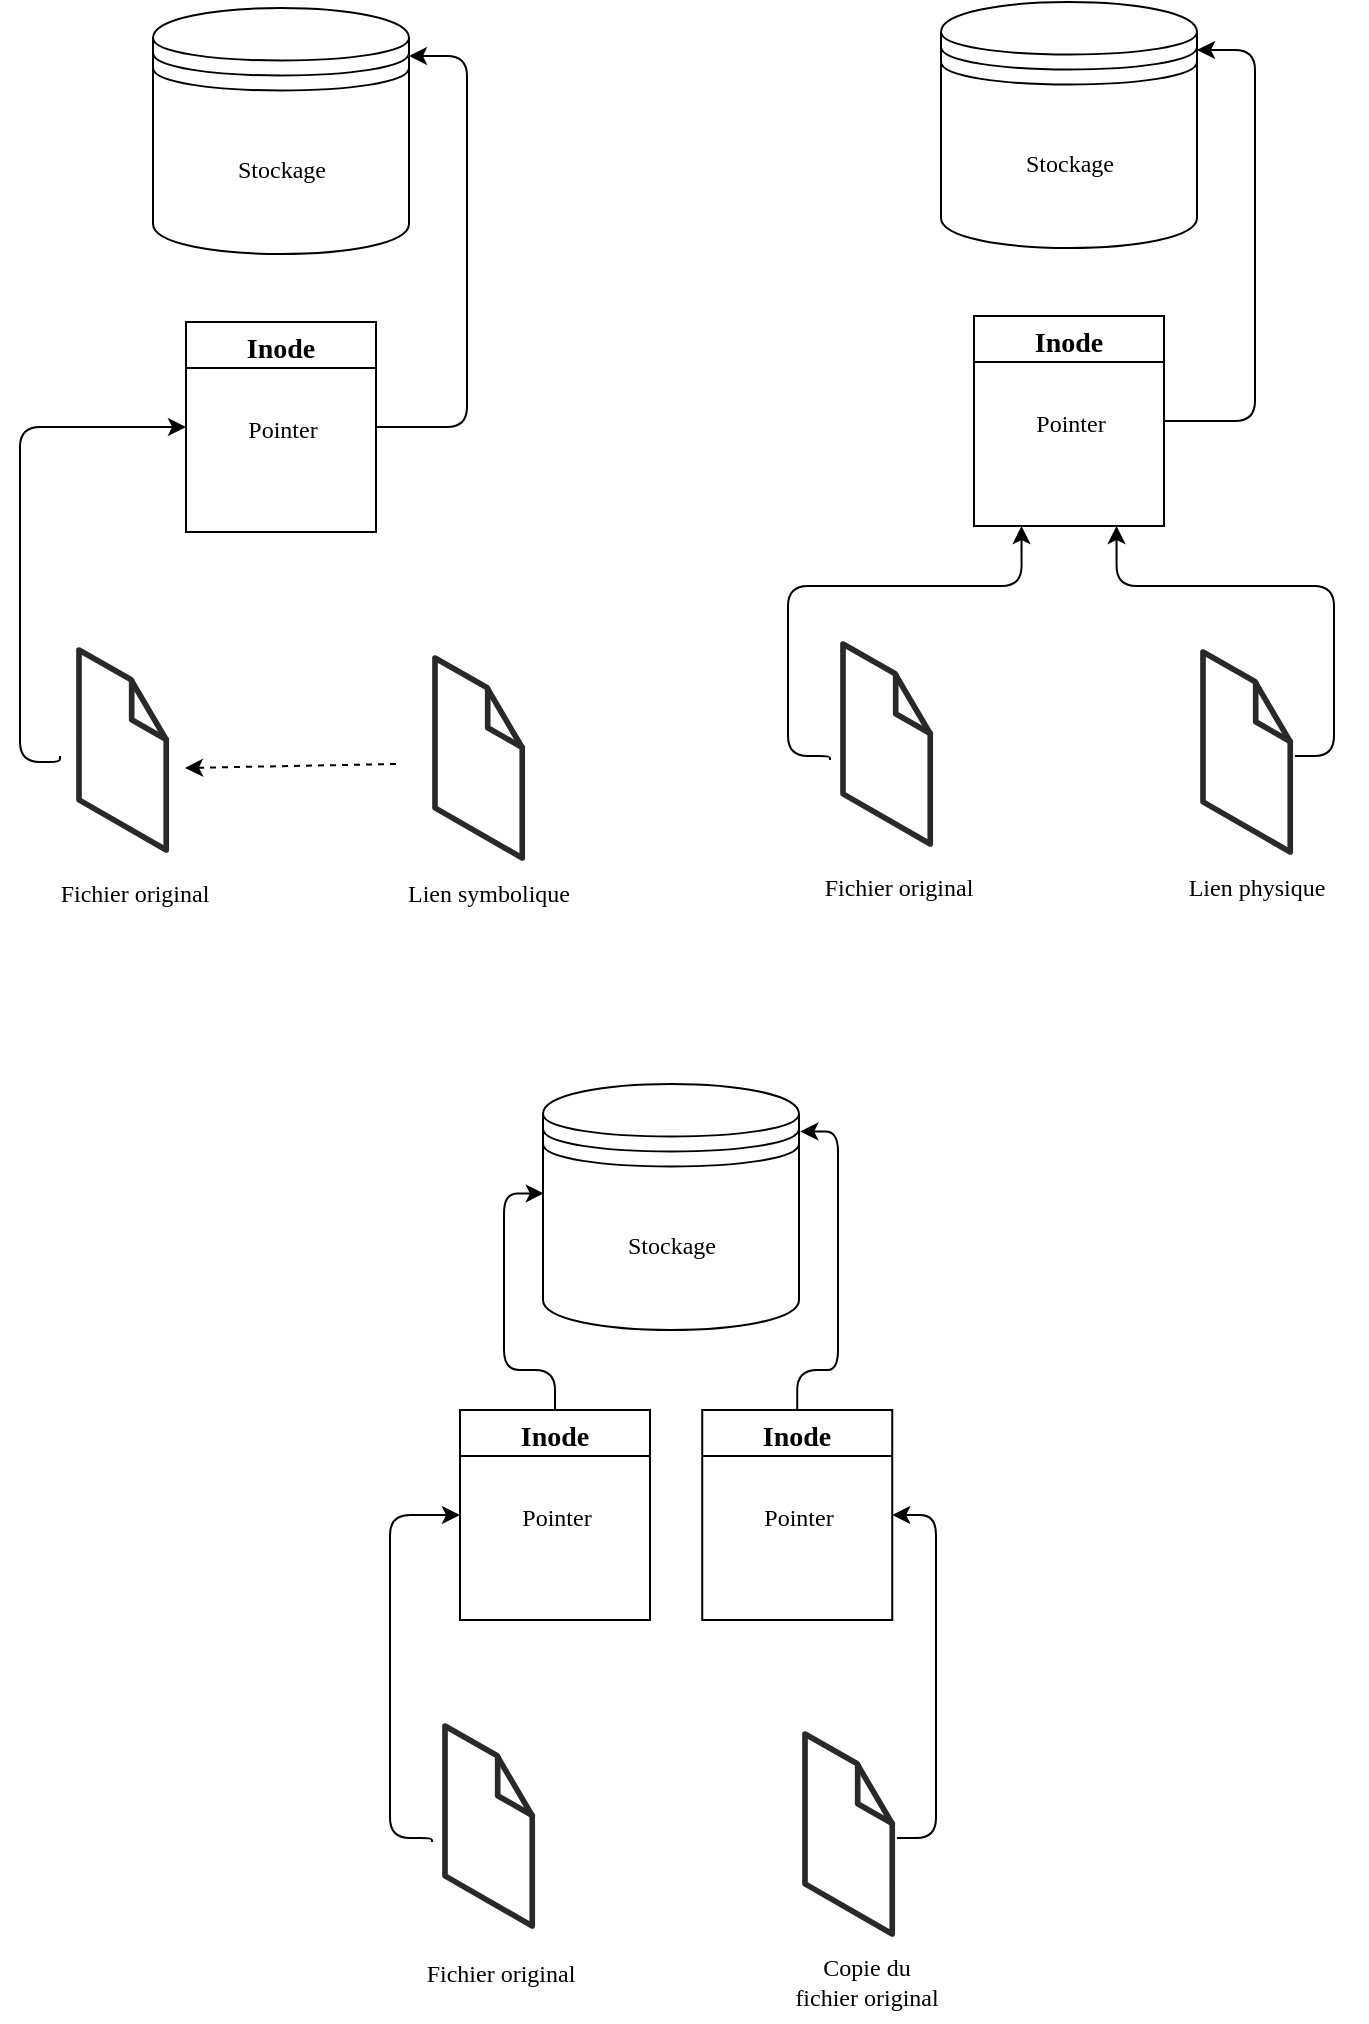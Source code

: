 <mxfile>
    <diagram id="E12KZsY5CCjiIL5FMOFu" name="Page-1">
        <mxGraphModel dx="1372" dy="802" grid="0" gridSize="10" guides="1" tooltips="1" connect="1" arrows="1" fold="1" page="1" pageScale="1" pageWidth="827" pageHeight="1169" math="0" shadow="0">
            <root>
                <mxCell id="0"/>
                <mxCell id="1" parent="0"/>
                <mxCell id="3" value="&lt;font face=&quot;Lucida Console&quot; data-font-src=&quot;https://fonts.google.com/share?selection.family=Ubuntu:ital,wght@0,300;0,400;0,500;0,700;1,300;1,400;1,500;1,700&quot;&gt;Stockage&lt;/font&gt;" style="shape=datastore;whiteSpace=wrap;html=1;" parent="1" vertex="1">
                    <mxGeometry x="148.5" y="58" width="128" height="123" as="geometry"/>
                </mxCell>
                <mxCell id="4" value="" style="verticalLabelPosition=bottom;html=1;verticalAlign=top;strokeWidth=1;align=center;outlineConnect=0;dashed=0;outlineConnect=0;shape=mxgraph.aws3d.file;aspect=fixed;strokeColor=#292929;" parent="1" vertex="1">
                    <mxGeometry x="111.5" y="379" width="43.62" height="100" as="geometry"/>
                </mxCell>
                <mxCell id="6" value="&lt;font style=&quot;font-size: 12px;&quot;&gt;Fichier original&lt;br style=&quot;font-size: 12px;&quot;&gt;&lt;/font&gt;" style="text;html=1;align=center;verticalAlign=middle;resizable=0;points=[];autosize=1;strokeColor=none;fillColor=none;fontSize=12;fontFamily=Lucida Console;fontStyle=0" parent="1" vertex="1">
                    <mxGeometry x="72" y="488" width="134" height="26" as="geometry"/>
                </mxCell>
                <mxCell id="13" style="edgeStyle=orthogonalEdgeStyle;html=1;exitX=0;exitY=0.5;exitDx=0;exitDy=0;fontSize=16;endArrow=none;endFill=0;startArrow=classic;startFill=1;" parent="1" source="8" edge="1">
                    <mxGeometry relative="1" as="geometry">
                        <mxPoint x="102" y="432" as="targetPoint"/>
                        <Array as="points">
                            <mxPoint x="82" y="268"/>
                            <mxPoint x="82" y="435"/>
                            <mxPoint x="102" y="435"/>
                        </Array>
                    </mxGeometry>
                </mxCell>
                <mxCell id="16" style="edgeStyle=orthogonalEdgeStyle;html=1;exitX=1;exitY=0.5;exitDx=0;exitDy=0;entryX=1;entryY=0.195;entryDx=0;entryDy=0;entryPerimeter=0;fontFamily=Garamond;fontSize=16;startArrow=none;startFill=0;endArrow=classic;endFill=1;" parent="1" source="8" target="3" edge="1">
                    <mxGeometry relative="1" as="geometry">
                        <Array as="points">
                            <mxPoint x="305.5" y="268"/>
                            <mxPoint x="305.5" y="82"/>
                        </Array>
                    </mxGeometry>
                </mxCell>
                <mxCell id="8" value="&lt;font style=&quot;font-size: 14px;&quot;&gt;Inode&lt;/font&gt;" style="swimlane;whiteSpace=wrap;html=1;fontSize=16;fontFamily=Lucida Console;" parent="1" vertex="1">
                    <mxGeometry x="165" y="215" width="95" height="105" as="geometry"/>
                </mxCell>
                <mxCell id="15" value="Pointer" style="text;html=1;align=center;verticalAlign=middle;resizable=0;points=[];autosize=1;strokeColor=none;fillColor=none;fontSize=12;fontFamily=Lucida Console;fontStyle=0" parent="8" vertex="1">
                    <mxGeometry x="13.5" y="41" width="69" height="26" as="geometry"/>
                </mxCell>
                <mxCell id="9" value="" style="verticalLabelPosition=bottom;html=1;verticalAlign=top;strokeWidth=1;align=center;outlineConnect=0;dashed=0;outlineConnect=0;shape=mxgraph.aws3d.file;aspect=fixed;strokeColor=#292929;" parent="1" vertex="1">
                    <mxGeometry x="289.5" y="383" width="43.62" height="100" as="geometry"/>
                </mxCell>
                <mxCell id="10" value="&lt;font style=&quot;font-size: 12px;&quot;&gt;Lien symbolique&lt;br style=&quot;font-size: 12px;&quot;&gt;&lt;/font&gt;" style="text;html=1;align=center;verticalAlign=middle;resizable=0;points=[];autosize=1;strokeColor=none;fillColor=none;fontSize=12;fontFamily=Lucida Console;fontStyle=0" parent="1" vertex="1">
                    <mxGeometry x="252.5" y="488" width="126" height="26" as="geometry"/>
                </mxCell>
                <mxCell id="11" value="" style="endArrow=classic;html=1;fontSize=16;dashed=1;" parent="1" edge="1">
                    <mxGeometry width="50" height="50" relative="1" as="geometry">
                        <mxPoint x="270" y="436" as="sourcePoint"/>
                        <mxPoint x="164.5" y="438" as="targetPoint"/>
                    </mxGeometry>
                </mxCell>
                <mxCell id="17" value="&lt;font face=&quot;Lucida Console&quot; data-font-src=&quot;https://fonts.google.com/share?selection.family=Ubuntu:ital,wght@0,300;0,400;0,500;0,700;1,300;1,400;1,500;1,700&quot;&gt;Stockage&lt;/font&gt;" style="shape=datastore;whiteSpace=wrap;html=1;" parent="1" vertex="1">
                    <mxGeometry x="542.5" y="55" width="128" height="123" as="geometry"/>
                </mxCell>
                <mxCell id="18" value="" style="verticalLabelPosition=bottom;html=1;verticalAlign=top;strokeWidth=1;align=center;outlineConnect=0;dashed=0;outlineConnect=0;shape=mxgraph.aws3d.file;aspect=fixed;strokeColor=#292929;" parent="1" vertex="1">
                    <mxGeometry x="493.5" y="376" width="43.62" height="100" as="geometry"/>
                </mxCell>
                <mxCell id="19" value="&lt;font style=&quot;font-size: 12px;&quot;&gt;Fichier original&lt;br style=&quot;font-size: 12px;&quot;&gt;&lt;/font&gt;" style="text;html=1;align=center;verticalAlign=middle;resizable=0;points=[];autosize=1;strokeColor=none;fillColor=none;fontSize=12;fontFamily=Lucida Console;fontStyle=0" parent="1" vertex="1">
                    <mxGeometry x="454" y="485" width="134" height="26" as="geometry"/>
                </mxCell>
                <mxCell id="20" style="edgeStyle=orthogonalEdgeStyle;html=1;fontSize=16;endArrow=none;endFill=0;startArrow=classic;startFill=1;exitX=0.25;exitY=1;exitDx=0;exitDy=0;" parent="1" source="22" edge="1">
                    <mxGeometry relative="1" as="geometry">
                        <mxPoint x="487" y="434" as="targetPoint"/>
                        <Array as="points">
                            <mxPoint x="583" y="347"/>
                            <mxPoint x="466" y="347"/>
                            <mxPoint x="466" y="432"/>
                            <mxPoint x="487" y="432"/>
                        </Array>
                        <mxPoint x="589" y="317" as="sourcePoint"/>
                    </mxGeometry>
                </mxCell>
                <mxCell id="21" style="edgeStyle=orthogonalEdgeStyle;html=1;exitX=1;exitY=0.5;exitDx=0;exitDy=0;entryX=1;entryY=0.195;entryDx=0;entryDy=0;entryPerimeter=0;fontFamily=Garamond;fontSize=16;startArrow=none;startFill=0;endArrow=classic;endFill=1;" parent="1" source="22" target="17" edge="1">
                    <mxGeometry relative="1" as="geometry">
                        <Array as="points">
                            <mxPoint x="699.5" y="265"/>
                            <mxPoint x="699.5" y="79"/>
                        </Array>
                    </mxGeometry>
                </mxCell>
                <mxCell id="22" value="&lt;font style=&quot;font-size: 14px;&quot;&gt;Inode&lt;/font&gt;" style="swimlane;whiteSpace=wrap;html=1;fontSize=16;fontFamily=Lucida Console;" parent="1" vertex="1">
                    <mxGeometry x="559" y="212" width="95" height="105" as="geometry"/>
                </mxCell>
                <mxCell id="23" value="Pointer" style="text;html=1;align=center;verticalAlign=middle;resizable=0;points=[];autosize=1;strokeColor=none;fillColor=none;fontSize=12;fontFamily=Lucida Console;fontStyle=0" parent="22" vertex="1">
                    <mxGeometry x="13.5" y="41" width="69" height="26" as="geometry"/>
                </mxCell>
                <mxCell id="24" value="" style="verticalLabelPosition=bottom;html=1;verticalAlign=top;strokeWidth=1;align=center;outlineConnect=0;dashed=0;outlineConnect=0;shape=mxgraph.aws3d.file;aspect=fixed;strokeColor=#292929;" parent="1" vertex="1">
                    <mxGeometry x="673.5" y="380" width="43.62" height="100" as="geometry"/>
                </mxCell>
                <mxCell id="25" value="&lt;font style=&quot;font-size: 12px;&quot;&gt;Lien physique&lt;br style=&quot;font-size: 12px;&quot;&gt;&lt;/font&gt;" style="text;html=1;align=center;verticalAlign=middle;resizable=0;points=[];autosize=1;strokeColor=none;fillColor=none;fontSize=12;fontFamily=Lucida Console;fontStyle=0" parent="1" vertex="1">
                    <mxGeometry x="643.5" y="485" width="112" height="26" as="geometry"/>
                </mxCell>
                <mxCell id="28" style="edgeStyle=orthogonalEdgeStyle;html=1;fontSize=16;endArrow=none;endFill=0;startArrow=classic;startFill=1;exitX=0.75;exitY=1;exitDx=0;exitDy=0;" parent="1" source="22" edge="1">
                    <mxGeometry relative="1" as="geometry">
                        <mxPoint x="719.5" y="432" as="targetPoint"/>
                        <Array as="points">
                            <mxPoint x="630" y="347"/>
                            <mxPoint x="739" y="347"/>
                            <mxPoint x="739" y="432"/>
                        </Array>
                        <mxPoint x="610" y="326" as="sourcePoint"/>
                    </mxGeometry>
                </mxCell>
                <mxCell id="29" value="&lt;font face=&quot;Lucida Console&quot; data-font-src=&quot;https://fonts.google.com/share?selection.family=Ubuntu:ital,wght@0,300;0,400;0,500;0,700;1,300;1,400;1,500;1,700&quot;&gt;Stockage&lt;/font&gt;" style="shape=datastore;whiteSpace=wrap;html=1;" parent="1" vertex="1">
                    <mxGeometry x="343.5" y="596" width="128" height="123" as="geometry"/>
                </mxCell>
                <mxCell id="30" value="" style="verticalLabelPosition=bottom;html=1;verticalAlign=top;strokeWidth=1;align=center;outlineConnect=0;dashed=0;outlineConnect=0;shape=mxgraph.aws3d.file;aspect=fixed;strokeColor=#292929;" parent="1" vertex="1">
                    <mxGeometry x="294.5" y="917" width="43.62" height="100" as="geometry"/>
                </mxCell>
                <mxCell id="31" value="&lt;font style=&quot;font-size: 12px;&quot;&gt;Fichier original&lt;br style=&quot;font-size: 12px;&quot;&gt;&lt;/font&gt;" style="text;html=1;align=center;verticalAlign=middle;resizable=0;points=[];autosize=1;strokeColor=none;fillColor=none;fontSize=12;fontFamily=Lucida Console;fontStyle=0" parent="1" vertex="1">
                    <mxGeometry x="255" y="1028" width="134" height="26" as="geometry"/>
                </mxCell>
                <mxCell id="32" style="edgeStyle=orthogonalEdgeStyle;html=1;fontSize=16;endArrow=none;endFill=0;startArrow=classic;startFill=1;exitX=0;exitY=0.5;exitDx=0;exitDy=0;" parent="1" source="34" edge="1">
                    <mxGeometry relative="1" as="geometry">
                        <mxPoint x="288" y="975" as="targetPoint"/>
                        <Array as="points">
                            <mxPoint x="267" y="812"/>
                            <mxPoint x="267" y="973"/>
                            <mxPoint x="288" y="973"/>
                        </Array>
                        <mxPoint x="390" y="858" as="sourcePoint"/>
                    </mxGeometry>
                </mxCell>
                <mxCell id="42" style="edgeStyle=orthogonalEdgeStyle;html=1;exitX=0.5;exitY=0;exitDx=0;exitDy=0;entryX=0.003;entryY=0.445;entryDx=0;entryDy=0;entryPerimeter=0;fontFamily=Lucida Console;fontSize=14;startArrow=none;startFill=0;endArrow=classic;endFill=1;" parent="1" source="34" target="29" edge="1">
                    <mxGeometry relative="1" as="geometry">
                        <Array as="points">
                            <mxPoint x="349" y="739"/>
                            <mxPoint x="324" y="739"/>
                            <mxPoint x="324" y="651"/>
                        </Array>
                    </mxGeometry>
                </mxCell>
                <mxCell id="34" value="&lt;font style=&quot;font-size: 14px;&quot;&gt;Inode&lt;/font&gt;" style="swimlane;whiteSpace=wrap;html=1;fontSize=16;fontFamily=Lucida Console;" parent="1" vertex="1">
                    <mxGeometry x="302" y="759" width="95" height="105" as="geometry"/>
                </mxCell>
                <mxCell id="35" value="Pointer" style="text;html=1;align=center;verticalAlign=middle;resizable=0;points=[];autosize=1;strokeColor=none;fillColor=none;fontSize=12;fontFamily=Lucida Console;fontStyle=0" parent="34" vertex="1">
                    <mxGeometry x="13.5" y="41" width="69" height="26" as="geometry"/>
                </mxCell>
                <mxCell id="36" value="" style="verticalLabelPosition=bottom;html=1;verticalAlign=top;strokeWidth=1;align=center;outlineConnect=0;dashed=0;outlineConnect=0;shape=mxgraph.aws3d.file;aspect=fixed;strokeColor=#292929;" parent="1" vertex="1">
                    <mxGeometry x="474.5" y="921" width="43.62" height="100" as="geometry"/>
                </mxCell>
                <mxCell id="37" value="&lt;font style=&quot;font-size: 12px;&quot;&gt;Copie du &lt;br&gt;fichier original&lt;br style=&quot;font-size: 12px;&quot;&gt;&lt;/font&gt;" style="text;html=1;align=center;verticalAlign=middle;resizable=0;points=[];autosize=1;strokeColor=none;fillColor=none;fontSize=12;fontFamily=Lucida Console;fontStyle=0" parent="1" vertex="1">
                    <mxGeometry x="437.5" y="1024" width="134" height="41" as="geometry"/>
                </mxCell>
                <mxCell id="38" style="edgeStyle=orthogonalEdgeStyle;html=1;fontSize=16;endArrow=none;endFill=0;startArrow=classic;startFill=1;exitX=1;exitY=0.5;exitDx=0;exitDy=0;" parent="1" source="39" edge="1">
                    <mxGeometry relative="1" as="geometry">
                        <mxPoint x="520.5" y="973" as="targetPoint"/>
                        <Array as="points">
                            <mxPoint x="540" y="812"/>
                            <mxPoint x="540" y="973"/>
                        </Array>
                        <mxPoint x="411" y="867" as="sourcePoint"/>
                    </mxGeometry>
                </mxCell>
                <mxCell id="41" style="edgeStyle=orthogonalEdgeStyle;html=1;exitX=0.5;exitY=0;exitDx=0;exitDy=0;entryX=1.005;entryY=0.193;entryDx=0;entryDy=0;entryPerimeter=0;fontFamily=Lucida Console;fontSize=14;startArrow=none;startFill=0;endArrow=classic;endFill=1;" parent="1" source="39" target="29" edge="1">
                    <mxGeometry relative="1" as="geometry">
                        <Array as="points">
                            <mxPoint x="471" y="739"/>
                            <mxPoint x="491" y="739"/>
                            <mxPoint x="491" y="620"/>
                        </Array>
                    </mxGeometry>
                </mxCell>
                <mxCell id="39" value="&lt;font style=&quot;font-size: 14px;&quot;&gt;Inode&lt;/font&gt;" style="swimlane;whiteSpace=wrap;html=1;fontSize=16;fontFamily=Lucida Console;" parent="1" vertex="1">
                    <mxGeometry x="423.12" y="759" width="95" height="105" as="geometry"/>
                </mxCell>
                <mxCell id="40" value="Pointer" style="text;html=1;align=center;verticalAlign=middle;resizable=0;points=[];autosize=1;strokeColor=none;fillColor=none;fontSize=12;fontFamily=Lucida Console;fontStyle=0" parent="39" vertex="1">
                    <mxGeometry x="13.5" y="41" width="69" height="26" as="geometry"/>
                </mxCell>
            </root>
        </mxGraphModel>
    </diagram>
</mxfile>
